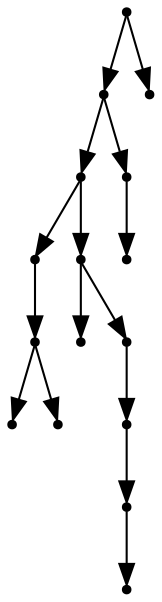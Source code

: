 digraph {
  15 [shape=point];
  13 [shape=point];
  10 [shape=point];
  3 [shape=point];
  2 [shape=point];
  0 [shape=point];
  1 [shape=point];
  9 [shape=point];
  4 [shape=point];
  8 [shape=point];
  7 [shape=point];
  6 [shape=point];
  5 [shape=point];
  12 [shape=point];
  11 [shape=point];
  14 [shape=point];
15 -> 13;
13 -> 10;
10 -> 3;
3 -> 2;
2 -> 0;
2 -> 1;
10 -> 9;
9 -> 4;
9 -> 8;
8 -> 7;
7 -> 6;
6 -> 5;
13 -> 12;
12 -> 11;
15 -> 14;
}
